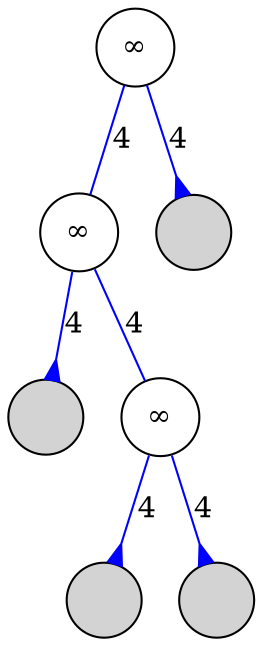 digraph
{
	node [shape=circle, style=filled, label=""];
	edge [dir=both, color=blue, arrowtail=none, arrowhead=none];

	n00 -> n10 [label=4];
	n00 -> n11 [label=4, arrowhead=inv];
	n10 -> n20 [label=4, arrowhead=inv];
	n10 -> n21 [label=4];
	n21 -> n30 [label=4, arrowhead=inv];
	n21 -> n31 [label=4, arrowhead=inv];

	n00 [style=solid, label="&infin;"];
	n10 [style=solid, label="&infin;"];
	n21 [style=solid, label="&infin;"];
}

